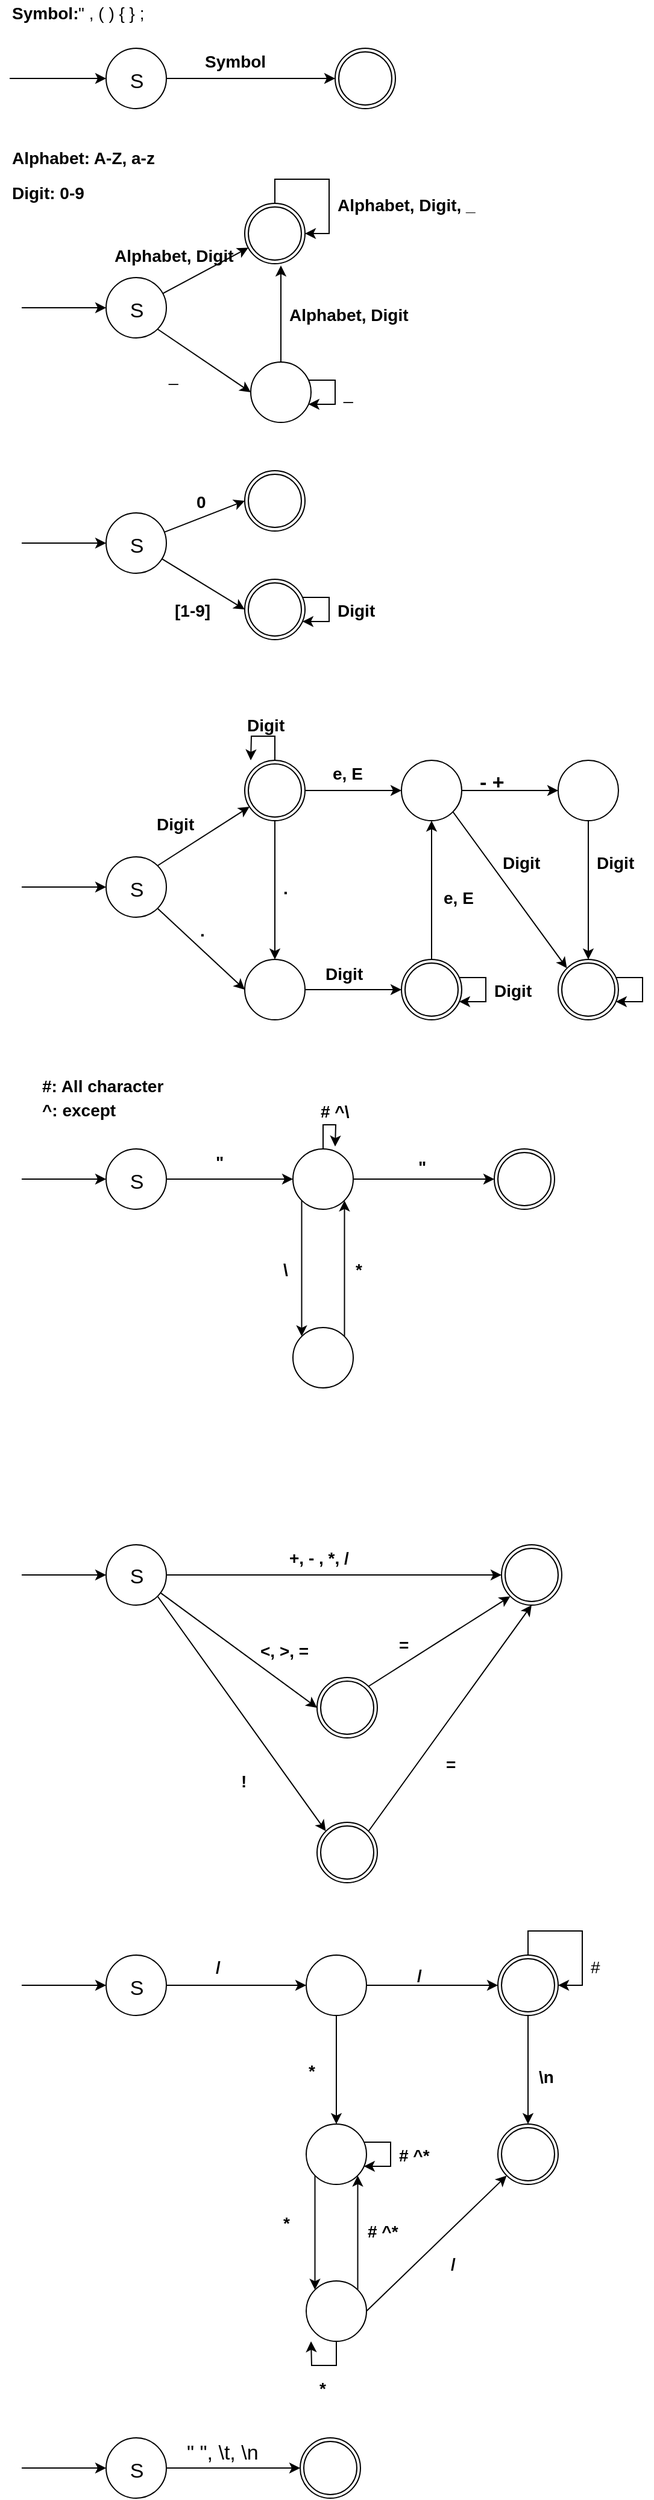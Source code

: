 <mxfile version="10.5.9" type="device"><diagram id="Oktb7jiubbBq7NdCldog" name="Page-1"><mxGraphModel dx="1074" dy="547" grid="1" gridSize="10" guides="1" tooltips="1" connect="1" arrows="1" fold="1" page="1" pageScale="3" pageWidth="850" pageHeight="1100" math="1" shadow="0"><root><mxCell id="0"/><mxCell id="1" parent="0"/><mxCell id="Fi08Y_zdUsk4QBKFSkJw-2" value="" style="endArrow=classic;html=1;fontSize=14;" edge="1" parent="1" target="Fi08Y_zdUsk4QBKFSkJw-5"><mxGeometry width="50" height="50" relative="1" as="geometry"><mxPoint x="120" y="165" as="sourcePoint"/><mxPoint x="115" y="164.5" as="targetPoint"/></mxGeometry></mxCell><mxCell id="Fi08Y_zdUsk4QBKFSkJw-3" value="" style="shape=mxgraph.bpmn.shape;html=1;verticalLabelPosition=bottom;labelBackgroundColor=#ffffff;verticalAlign=top;align=center;perimeter=ellipsePerimeter;outlineConnect=0;outline=throwing;symbol=general;fontSize=14;" vertex="1" parent="1"><mxGeometry x="390" y="140" width="50" height="50" as="geometry"/></mxCell><mxCell id="Fi08Y_zdUsk4QBKFSkJw-4" value="" style="shape=mxgraph.bpmn.shape;html=1;verticalLabelPosition=bottom;labelBackgroundColor=#ffffff;verticalAlign=top;align=center;perimeter=ellipsePerimeter;outlineConnect=0;outline=standard;symbol=general;fontSize=14;" vertex="1" parent="1"><mxGeometry x="200" y="525" width="50" height="50" as="geometry"/></mxCell><mxCell id="Fi08Y_zdUsk4QBKFSkJw-5" value="" style="shape=mxgraph.bpmn.shape;html=1;verticalLabelPosition=bottom;labelBackgroundColor=#ffffff;verticalAlign=top;align=center;perimeter=ellipsePerimeter;outlineConnect=0;outline=standard;symbol=general;fontSize=14;" vertex="1" parent="1"><mxGeometry x="200" y="140" width="50" height="50" as="geometry"/></mxCell><mxCell id="Fi08Y_zdUsk4QBKFSkJw-7" value="" style="endArrow=classic;html=1;exitX=1;exitY=0.5;exitDx=0;exitDy=0;entryX=0;entryY=0.5;entryDx=0;entryDy=0;fontSize=14;" edge="1" parent="1" source="Fi08Y_zdUsk4QBKFSkJw-5" target="Fi08Y_zdUsk4QBKFSkJw-3"><mxGeometry width="50" height="50" relative="1" as="geometry"><mxPoint x="270" y="160" as="sourcePoint"/><mxPoint x="350" y="160" as="targetPoint"/></mxGeometry></mxCell><mxCell id="Fi08Y_zdUsk4QBKFSkJw-8" value="&quot; , ( ) { } ;" style="text;html=1;resizable=0;points=[];autosize=1;align=left;verticalAlign=top;spacingTop=-4;fontSize=14;" vertex="1" parent="1"><mxGeometry x="175" y="100" width="60" height="20" as="geometry"/></mxCell><mxCell id="Fi08Y_zdUsk4QBKFSkJw-9" value="Symbol:" style="text;html=1;resizable=0;points=[];autosize=1;align=left;verticalAlign=top;spacingTop=-4;fontStyle=1;fontSize=14;" vertex="1" parent="1"><mxGeometry x="120" y="100" width="60" height="20" as="geometry"/></mxCell><mxCell id="Fi08Y_zdUsk4QBKFSkJw-10" value="Symbol" style="text;html=1;resizable=0;points=[];autosize=1;align=left;verticalAlign=top;spacingTop=-4;fontStyle=1;fontSize=14;" vertex="1" parent="1"><mxGeometry x="280" y="140" width="60" height="20" as="geometry"/></mxCell><mxCell id="Fi08Y_zdUsk4QBKFSkJw-13" value="Alphabet: A-Z, a-z" style="text;html=1;resizable=0;points=[];autosize=1;align=left;verticalAlign=top;spacingTop=-4;fontStyle=1;fontSize=14;" vertex="1" parent="1"><mxGeometry x="120" y="219.5" width="110" height="20" as="geometry"/></mxCell><mxCell id="Fi08Y_zdUsk4QBKFSkJw-14" value="Digit: 0-9" style="text;html=1;resizable=0;points=[];autosize=1;align=left;verticalAlign=top;spacingTop=-4;fontStyle=1;fontSize=14;" vertex="1" parent="1"><mxGeometry x="120" y="248.5" width="60" height="20" as="geometry"/></mxCell><mxCell id="Fi08Y_zdUsk4QBKFSkJw-15" value="" style="shape=mxgraph.bpmn.shape;html=1;verticalLabelPosition=bottom;labelBackgroundColor=#ffffff;verticalAlign=top;align=center;perimeter=ellipsePerimeter;outlineConnect=0;outline=standard;symbol=general;fontSize=14;" vertex="1" parent="1"><mxGeometry x="200" y="330" width="50" height="50" as="geometry"/></mxCell><mxCell id="Fi08Y_zdUsk4QBKFSkJw-32" style="edgeStyle=orthogonalEdgeStyle;rounded=0;orthogonalLoop=1;jettySize=auto;html=1;fontSize=14;" edge="1" parent="1" source="Fi08Y_zdUsk4QBKFSkJw-16"><mxGeometry relative="1" as="geometry"><mxPoint x="345" y="320" as="targetPoint"/></mxGeometry></mxCell><mxCell id="Fi08Y_zdUsk4QBKFSkJw-16" value="" style="shape=mxgraph.bpmn.shape;html=1;verticalLabelPosition=bottom;labelBackgroundColor=#ffffff;verticalAlign=top;align=center;perimeter=ellipsePerimeter;outlineConnect=0;outline=standard;symbol=general;fontSize=14;" vertex="1" parent="1"><mxGeometry x="320" y="400" width="50" height="50" as="geometry"/></mxCell><mxCell id="Fi08Y_zdUsk4QBKFSkJw-17" value="" style="shape=mxgraph.bpmn.shape;html=1;verticalLabelPosition=bottom;labelBackgroundColor=#ffffff;verticalAlign=top;align=center;perimeter=ellipsePerimeter;outlineConnect=0;outline=throwing;symbol=general;fontSize=14;" vertex="1" parent="1"><mxGeometry x="315" y="268.5" width="50" height="50" as="geometry"/></mxCell><mxCell id="Fi08Y_zdUsk4QBKFSkJw-20" value="" style="endArrow=classic;html=1;fontSize=14;" edge="1" parent="1" source="Fi08Y_zdUsk4QBKFSkJw-15" target="Fi08Y_zdUsk4QBKFSkJw-17"><mxGeometry width="50" height="50" relative="1" as="geometry"><mxPoint x="260" y="354.5" as="sourcePoint"/><mxPoint x="340" y="354.5" as="targetPoint"/></mxGeometry></mxCell><mxCell id="Fi08Y_zdUsk4QBKFSkJw-21" value="" style="endArrow=classic;html=1;exitX=0.855;exitY=0.855;exitDx=0;exitDy=0;exitPerimeter=0;entryX=0;entryY=0.5;entryDx=0;entryDy=0;fontSize=14;" edge="1" parent="1" source="Fi08Y_zdUsk4QBKFSkJw-15" target="Fi08Y_zdUsk4QBKFSkJw-16"><mxGeometry width="50" height="50" relative="1" as="geometry"><mxPoint x="257.065" y="353.248" as="sourcePoint"/><mxPoint x="327.915" y="315.215" as="targetPoint"/></mxGeometry></mxCell><mxCell id="Fi08Y_zdUsk4QBKFSkJw-22" value="" style="endArrow=classic;html=1;entryX=0;entryY=0.5;entryDx=0;entryDy=0;fontSize=14;" edge="1" parent="1" target="Fi08Y_zdUsk4QBKFSkJw-15"><mxGeometry width="50" height="50" relative="1" as="geometry"><mxPoint x="130" y="355" as="sourcePoint"/><mxPoint x="337.915" y="325.215" as="targetPoint"/></mxGeometry></mxCell><mxCell id="Fi08Y_zdUsk4QBKFSkJw-26" value="Alphabet, Digit" style="text;html=1;resizable=0;points=[];autosize=1;align=left;verticalAlign=top;spacingTop=-4;fontStyle=1;fontSize=14;" vertex="1" parent="1"><mxGeometry x="205" y="301" width="90" height="20" as="geometry"/></mxCell><mxCell id="Fi08Y_zdUsk4QBKFSkJw-27" value="_" style="text;html=1;resizable=0;points=[];autosize=1;align=left;verticalAlign=top;spacingTop=-4;fontSize=14;" vertex="1" parent="1"><mxGeometry x="250" y="400" width="20" height="20" as="geometry"/></mxCell><mxCell id="Fi08Y_zdUsk4QBKFSkJw-30" value="_" style="text;html=1;resizable=0;points=[];autosize=1;align=left;verticalAlign=top;spacingTop=-4;fontSize=14;" vertex="1" parent="1"><mxGeometry x="395" y="415" width="20" height="20" as="geometry"/></mxCell><mxCell id="Fi08Y_zdUsk4QBKFSkJw-33" value="Alphabet, Digit" style="text;html=1;resizable=0;points=[];autosize=1;align=left;verticalAlign=top;spacingTop=-4;fontStyle=1;fontSize=14;" vertex="1" parent="1"><mxGeometry x="350" y="349.5" width="90" height="20" as="geometry"/></mxCell><mxCell id="Fi08Y_zdUsk4QBKFSkJw-35" style="edgeStyle=orthogonalEdgeStyle;rounded=0;orthogonalLoop=1;jettySize=auto;html=1;entryX=1;entryY=0.5;entryDx=0;entryDy=0;fontSize=14;" edge="1" parent="1" source="Fi08Y_zdUsk4QBKFSkJw-17" target="Fi08Y_zdUsk4QBKFSkJw-17"><mxGeometry relative="1" as="geometry"/></mxCell><mxCell id="Fi08Y_zdUsk4QBKFSkJw-37" style="edgeStyle=orthogonalEdgeStyle;rounded=0;orthogonalLoop=1;jettySize=auto;html=1;fontSize=14;" edge="1" parent="1" source="Fi08Y_zdUsk4QBKFSkJw-16" target="Fi08Y_zdUsk4QBKFSkJw-16"><mxGeometry relative="1" as="geometry"/></mxCell><mxCell id="Fi08Y_zdUsk4QBKFSkJw-40" value="Alphabet, Digit, _" style="text;html=1;resizable=0;points=[];autosize=1;align=left;verticalAlign=top;spacingTop=-4;fontStyle=1;fontSize=14;" vertex="1" parent="1"><mxGeometry x="390" y="258.5" width="110" height="20" as="geometry"/></mxCell><mxCell id="Fi08Y_zdUsk4QBKFSkJw-41" value="" style="endArrow=classic;html=1;entryX=0;entryY=0.5;entryDx=0;entryDy=0;fontSize=14;" edge="1" parent="1" target="Fi08Y_zdUsk4QBKFSkJw-4"><mxGeometry width="50" height="50" relative="1" as="geometry"><mxPoint x="130" y="550" as="sourcePoint"/><mxPoint x="210" y="394" as="targetPoint"/></mxGeometry></mxCell><mxCell id="Fi08Y_zdUsk4QBKFSkJw-42" value="" style="shape=mxgraph.bpmn.shape;html=1;verticalLabelPosition=bottom;labelBackgroundColor=#ffffff;verticalAlign=top;align=center;perimeter=ellipsePerimeter;outlineConnect=0;outline=throwing;symbol=general;fontSize=14;" vertex="1" parent="1"><mxGeometry x="315" y="490" width="50" height="50" as="geometry"/></mxCell><mxCell id="Fi08Y_zdUsk4QBKFSkJw-43" value="" style="shape=mxgraph.bpmn.shape;html=1;verticalLabelPosition=bottom;labelBackgroundColor=#ffffff;verticalAlign=top;align=center;perimeter=ellipsePerimeter;outlineConnect=0;outline=throwing;symbol=general;fontSize=14;" vertex="1" parent="1"><mxGeometry x="315" y="580" width="50" height="50" as="geometry"/></mxCell><mxCell id="Fi08Y_zdUsk4QBKFSkJw-44" value="" style="endArrow=classic;html=1;entryX=0;entryY=0.5;entryDx=0;entryDy=0;fontSize=14;" edge="1" parent="1" source="Fi08Y_zdUsk4QBKFSkJw-4" target="Fi08Y_zdUsk4QBKFSkJw-42"><mxGeometry width="50" height="50" relative="1" as="geometry"><mxPoint x="140" y="560" as="sourcePoint"/><mxPoint x="210" y="560" as="targetPoint"/></mxGeometry></mxCell><mxCell id="Fi08Y_zdUsk4QBKFSkJw-45" value="" style="endArrow=classic;html=1;entryX=0;entryY=0.5;entryDx=0;entryDy=0;fontSize=14;" edge="1" parent="1" source="Fi08Y_zdUsk4QBKFSkJw-4" target="Fi08Y_zdUsk4QBKFSkJw-43"><mxGeometry width="50" height="50" relative="1" as="geometry"><mxPoint x="140" y="560" as="sourcePoint"/><mxPoint x="210" y="560" as="targetPoint"/></mxGeometry></mxCell><mxCell id="Fi08Y_zdUsk4QBKFSkJw-46" style="edgeStyle=orthogonalEdgeStyle;rounded=0;orthogonalLoop=1;jettySize=auto;html=1;fontSize=14;" edge="1" parent="1" source="Fi08Y_zdUsk4QBKFSkJw-43" target="Fi08Y_zdUsk4QBKFSkJw-43"><mxGeometry relative="1" as="geometry"/></mxCell><mxCell id="Fi08Y_zdUsk4QBKFSkJw-47" value="0" style="text;html=1;resizable=0;points=[];autosize=1;align=left;verticalAlign=top;spacingTop=-4;fontStyle=1;fontSize=14;" vertex="1" parent="1"><mxGeometry x="272.5" y="505" width="20" height="20" as="geometry"/></mxCell><mxCell id="Fi08Y_zdUsk4QBKFSkJw-48" value="[1-9]" style="text;html=1;resizable=0;points=[];autosize=1;align=left;verticalAlign=top;spacingTop=-4;fontStyle=1;fontSize=14;" vertex="1" parent="1"><mxGeometry x="255" y="595" width="40" height="20" as="geometry"/></mxCell><mxCell id="Fi08Y_zdUsk4QBKFSkJw-49" value="Digit" style="text;html=1;resizable=0;points=[];autosize=1;align=left;verticalAlign=top;spacingTop=-4;fontStyle=1;fontSize=14;" vertex="1" parent="1"><mxGeometry x="390" y="595" width="40" height="20" as="geometry"/></mxCell><mxCell id="Fi08Y_zdUsk4QBKFSkJw-51" value="" style="shape=mxgraph.bpmn.shape;html=1;verticalLabelPosition=bottom;labelBackgroundColor=#ffffff;verticalAlign=top;align=center;perimeter=ellipsePerimeter;outlineConnect=0;outline=standard;symbol=general;fontSize=14;" vertex="1" parent="1"><mxGeometry x="200" y="810" width="50" height="50" as="geometry"/></mxCell><mxCell id="Fi08Y_zdUsk4QBKFSkJw-61" style="edgeStyle=orthogonalEdgeStyle;rounded=0;orthogonalLoop=1;jettySize=auto;html=1;entryX=0.5;entryY=0;entryDx=0;entryDy=0;fontSize=14;" edge="1" parent="1" source="Fi08Y_zdUsk4QBKFSkJw-52" target="Fi08Y_zdUsk4QBKFSkJw-53"><mxGeometry relative="1" as="geometry"/></mxCell><mxCell id="Fi08Y_zdUsk4QBKFSkJw-64" style="edgeStyle=orthogonalEdgeStyle;rounded=0;orthogonalLoop=1;jettySize=auto;html=1;entryX=0;entryY=0.5;entryDx=0;entryDy=0;fontSize=14;" edge="1" parent="1" source="Fi08Y_zdUsk4QBKFSkJw-52" target="Fi08Y_zdUsk4QBKFSkJw-55"><mxGeometry relative="1" as="geometry"/></mxCell><mxCell id="Fi08Y_zdUsk4QBKFSkJw-72" style="edgeStyle=orthogonalEdgeStyle;rounded=0;orthogonalLoop=1;jettySize=auto;html=1;fontSize=14;" edge="1" parent="1" source="Fi08Y_zdUsk4QBKFSkJw-52"><mxGeometry relative="1" as="geometry"><mxPoint x="320" y="730" as="targetPoint"/></mxGeometry></mxCell><mxCell id="Fi08Y_zdUsk4QBKFSkJw-52" value="" style="shape=mxgraph.bpmn.shape;html=1;verticalLabelPosition=bottom;labelBackgroundColor=#ffffff;verticalAlign=top;align=center;perimeter=ellipsePerimeter;outlineConnect=0;outline=throwing;symbol=general;fontSize=14;" vertex="1" parent="1"><mxGeometry x="315" y="730" width="50" height="50" as="geometry"/></mxCell><mxCell id="Fi08Y_zdUsk4QBKFSkJw-62" style="edgeStyle=orthogonalEdgeStyle;rounded=0;orthogonalLoop=1;jettySize=auto;html=1;entryX=0;entryY=0.5;entryDx=0;entryDy=0;fontSize=14;" edge="1" parent="1" source="Fi08Y_zdUsk4QBKFSkJw-53" target="Fi08Y_zdUsk4QBKFSkJw-54"><mxGeometry relative="1" as="geometry"/></mxCell><mxCell id="Fi08Y_zdUsk4QBKFSkJw-53" value="" style="shape=mxgraph.bpmn.shape;html=1;verticalLabelPosition=bottom;labelBackgroundColor=#ffffff;verticalAlign=top;align=center;perimeter=ellipsePerimeter;outlineConnect=0;outline=standard;symbol=general;fontSize=14;" vertex="1" parent="1"><mxGeometry x="315" y="895" width="50" height="50" as="geometry"/></mxCell><mxCell id="Fi08Y_zdUsk4QBKFSkJw-63" style="edgeStyle=orthogonalEdgeStyle;rounded=0;orthogonalLoop=1;jettySize=auto;html=1;entryX=0.5;entryY=1;entryDx=0;entryDy=0;fontSize=14;" edge="1" parent="1" source="Fi08Y_zdUsk4QBKFSkJw-54" target="Fi08Y_zdUsk4QBKFSkJw-55"><mxGeometry relative="1" as="geometry"/></mxCell><mxCell id="Fi08Y_zdUsk4QBKFSkJw-54" value="" style="shape=mxgraph.bpmn.shape;html=1;verticalLabelPosition=bottom;labelBackgroundColor=#ffffff;verticalAlign=top;align=center;perimeter=ellipsePerimeter;outlineConnect=0;outline=throwing;symbol=general;fontSize=14;" vertex="1" parent="1"><mxGeometry x="445" y="895" width="50" height="50" as="geometry"/></mxCell><mxCell id="Fi08Y_zdUsk4QBKFSkJw-65" style="edgeStyle=orthogonalEdgeStyle;rounded=0;orthogonalLoop=1;jettySize=auto;html=1;fontSize=14;" edge="1" parent="1" source="Fi08Y_zdUsk4QBKFSkJw-55" target="Fi08Y_zdUsk4QBKFSkJw-56"><mxGeometry relative="1" as="geometry"/></mxCell><mxCell id="Fi08Y_zdUsk4QBKFSkJw-55" value="" style="shape=mxgraph.bpmn.shape;html=1;verticalLabelPosition=bottom;labelBackgroundColor=#ffffff;verticalAlign=top;align=center;perimeter=ellipsePerimeter;outlineConnect=0;outline=standard;symbol=general;fontSize=14;" vertex="1" parent="1"><mxGeometry x="445" y="730" width="50" height="50" as="geometry"/></mxCell><mxCell id="Fi08Y_zdUsk4QBKFSkJw-68" style="edgeStyle=orthogonalEdgeStyle;rounded=0;orthogonalLoop=1;jettySize=auto;html=1;entryX=0.5;entryY=0;entryDx=0;entryDy=0;fontSize=14;" edge="1" parent="1" source="Fi08Y_zdUsk4QBKFSkJw-56" target="Fi08Y_zdUsk4QBKFSkJw-57"><mxGeometry relative="1" as="geometry"/></mxCell><mxCell id="Fi08Y_zdUsk4QBKFSkJw-56" value="" style="shape=mxgraph.bpmn.shape;html=1;verticalLabelPosition=bottom;labelBackgroundColor=#ffffff;verticalAlign=top;align=center;perimeter=ellipsePerimeter;outlineConnect=0;outline=standard;symbol=general;fontSize=14;" vertex="1" parent="1"><mxGeometry x="575" y="730" width="50" height="50" as="geometry"/></mxCell><mxCell id="Fi08Y_zdUsk4QBKFSkJw-57" value="" style="shape=mxgraph.bpmn.shape;html=1;verticalLabelPosition=bottom;labelBackgroundColor=#ffffff;verticalAlign=top;align=center;perimeter=ellipsePerimeter;outlineConnect=0;outline=throwing;symbol=general;fontSize=14;" vertex="1" parent="1"><mxGeometry x="575" y="895" width="50" height="50" as="geometry"/></mxCell><mxCell id="Fi08Y_zdUsk4QBKFSkJw-58" value="" style="endArrow=classic;html=1;entryX=0;entryY=0.5;entryDx=0;entryDy=0;fontSize=14;" edge="1" parent="1" target="Fi08Y_zdUsk4QBKFSkJw-51"><mxGeometry width="50" height="50" relative="1" as="geometry"><mxPoint x="130" y="835" as="sourcePoint"/><mxPoint x="170" y="834.5" as="targetPoint"/></mxGeometry></mxCell><mxCell id="Fi08Y_zdUsk4QBKFSkJw-59" value="" style="endArrow=classic;html=1;exitX=0.855;exitY=0.145;exitDx=0;exitDy=0;exitPerimeter=0;fontSize=14;" edge="1" parent="1" source="Fi08Y_zdUsk4QBKFSkJw-51" target="Fi08Y_zdUsk4QBKFSkJw-52"><mxGeometry width="50" height="50" relative="1" as="geometry"><mxPoint x="140" y="845" as="sourcePoint"/><mxPoint x="210" y="845" as="targetPoint"/></mxGeometry></mxCell><mxCell id="Fi08Y_zdUsk4QBKFSkJw-60" value="" style="endArrow=classic;html=1;exitX=0.855;exitY=0.855;exitDx=0;exitDy=0;exitPerimeter=0;entryX=0;entryY=0.5;entryDx=0;entryDy=0;fontSize=14;" edge="1" parent="1" source="Fi08Y_zdUsk4QBKFSkJw-51" target="Fi08Y_zdUsk4QBKFSkJw-53"><mxGeometry width="50" height="50" relative="1" as="geometry"><mxPoint x="253" y="827" as="sourcePoint"/><mxPoint x="328.935" y="778.464" as="targetPoint"/></mxGeometry></mxCell><mxCell id="Fi08Y_zdUsk4QBKFSkJw-69" style="edgeStyle=orthogonalEdgeStyle;rounded=0;orthogonalLoop=1;jettySize=auto;html=1;fontSize=14;" edge="1" parent="1" source="Fi08Y_zdUsk4QBKFSkJw-57" target="Fi08Y_zdUsk4QBKFSkJw-57"><mxGeometry relative="1" as="geometry"/></mxCell><mxCell id="Fi08Y_zdUsk4QBKFSkJw-70" style="edgeStyle=orthogonalEdgeStyle;rounded=0;orthogonalLoop=1;jettySize=auto;html=1;fontSize=14;" edge="1" parent="1" source="Fi08Y_zdUsk4QBKFSkJw-54" target="Fi08Y_zdUsk4QBKFSkJw-54"><mxGeometry relative="1" as="geometry"/></mxCell><mxCell id="Fi08Y_zdUsk4QBKFSkJw-73" value="Digit" style="text;html=1;resizable=0;points=[];autosize=1;align=left;verticalAlign=top;spacingTop=-4;fontStyle=1;fontSize=14;" vertex="1" parent="1"><mxGeometry x="240" y="772" width="40" height="20" as="geometry"/></mxCell><mxCell id="Fi08Y_zdUsk4QBKFSkJw-74" value="." style="text;html=1;resizable=0;points=[];autosize=1;align=left;verticalAlign=top;spacingTop=-4;fontStyle=1;fontSize=14;" vertex="1" parent="1"><mxGeometry x="276" y="860" width="20" height="20" as="geometry"/></mxCell><mxCell id="Fi08Y_zdUsk4QBKFSkJw-75" value="." style="text;html=1;resizable=0;points=[];autosize=1;align=left;verticalAlign=top;spacingTop=-4;fontStyle=1;fontSize=14;" vertex="1" parent="1"><mxGeometry x="345" y="825" width="20" height="20" as="geometry"/></mxCell><mxCell id="Fi08Y_zdUsk4QBKFSkJw-76" value="Digit" style="text;html=1;resizable=0;points=[];autosize=1;align=left;verticalAlign=top;spacingTop=-4;fontStyle=1;fontSize=14;" vertex="1" parent="1"><mxGeometry x="315" y="690" width="40" height="20" as="geometry"/></mxCell><mxCell id="Fi08Y_zdUsk4QBKFSkJw-77" value="e, E" style="text;html=1;resizable=0;points=[];autosize=1;align=left;verticalAlign=top;spacingTop=-4;fontStyle=1;fontSize=14;" vertex="1" parent="1"><mxGeometry x="386" y="730" width="40" height="20" as="geometry"/></mxCell><mxCell id="Fi08Y_zdUsk4QBKFSkJw-78" value="Digit" style="text;html=1;resizable=0;points=[];autosize=1;align=left;verticalAlign=top;spacingTop=-4;fontStyle=1;fontSize=14;" vertex="1" parent="1"><mxGeometry x="380" y="896" width="40" height="20" as="geometry"/></mxCell><mxCell id="Fi08Y_zdUsk4QBKFSkJw-79" value="Digit" style="text;html=1;resizable=0;points=[];autosize=1;align=left;verticalAlign=top;spacingTop=-4;fontStyle=1;fontSize=14;" vertex="1" parent="1"><mxGeometry x="520" y="910" width="40" height="20" as="geometry"/></mxCell><mxCell id="Fi08Y_zdUsk4QBKFSkJw-82" value="e, E" style="text;html=1;resizable=0;points=[];autosize=1;align=left;verticalAlign=top;spacingTop=-4;fontStyle=1;fontSize=14;" vertex="1" parent="1"><mxGeometry x="478" y="833" width="40" height="20" as="geometry"/></mxCell><mxCell id="Fi08Y_zdUsk4QBKFSkJw-83" value="- +&amp;nbsp;" style="text;html=1;resizable=0;points=[];autosize=1;align=left;verticalAlign=top;spacingTop=-4;fontSize=17;fontStyle=1" vertex="1" parent="1"><mxGeometry x="508" y="736" width="40" height="20" as="geometry"/></mxCell><mxCell id="Fi08Y_zdUsk4QBKFSkJw-87" value="" style="endArrow=classic;html=1;entryX=0.145;entryY=0.145;entryDx=0;entryDy=0;entryPerimeter=0;exitX=0.855;exitY=0.855;exitDx=0;exitDy=0;exitPerimeter=0;fontSize=14;" edge="1" parent="1" source="Fi08Y_zdUsk4QBKFSkJw-55" target="Fi08Y_zdUsk4QBKFSkJw-57"><mxGeometry width="50" height="50" relative="1" as="geometry"><mxPoint x="120" y="905.5" as="sourcePoint"/><mxPoint x="190" y="905.5" as="targetPoint"/></mxGeometry></mxCell><mxCell id="Fi08Y_zdUsk4QBKFSkJw-88" value="Digit" style="text;html=1;resizable=0;points=[];autosize=1;align=left;verticalAlign=top;spacingTop=-4;fontStyle=1;fontSize=14;" vertex="1" parent="1"><mxGeometry x="527" y="804" width="40" height="20" as="geometry"/></mxCell><mxCell id="Fi08Y_zdUsk4QBKFSkJw-89" value="Digit" style="text;html=1;resizable=0;points=[];autosize=1;align=left;verticalAlign=top;spacingTop=-4;fontStyle=1;fontSize=14;" vertex="1" parent="1"><mxGeometry x="605" y="804" width="40" height="20" as="geometry"/></mxCell><mxCell id="Fi08Y_zdUsk4QBKFSkJw-97" style="edgeStyle=orthogonalEdgeStyle;rounded=0;orthogonalLoop=1;jettySize=auto;html=1;entryX=0;entryY=0.5;entryDx=0;entryDy=0;fontSize=14;" edge="1" parent="1" source="Fi08Y_zdUsk4QBKFSkJw-90" target="Fi08Y_zdUsk4QBKFSkJw-92"><mxGeometry relative="1" as="geometry"/></mxCell><mxCell id="Fi08Y_zdUsk4QBKFSkJw-90" value="" style="shape=mxgraph.bpmn.shape;html=1;verticalLabelPosition=bottom;labelBackgroundColor=#ffffff;verticalAlign=top;align=center;perimeter=ellipsePerimeter;outlineConnect=0;outline=standard;symbol=general;fontSize=14;" vertex="1" parent="1"><mxGeometry x="200" y="1052" width="50" height="50" as="geometry"/></mxCell><mxCell id="Fi08Y_zdUsk4QBKFSkJw-91" value="" style="endArrow=classic;html=1;entryX=0;entryY=0.5;entryDx=0;entryDy=0;fontSize=14;" edge="1" target="Fi08Y_zdUsk4QBKFSkJw-90" parent="1"><mxGeometry width="50" height="50" relative="1" as="geometry"><mxPoint x="130" y="1077" as="sourcePoint"/><mxPoint x="210" y="921" as="targetPoint"/></mxGeometry></mxCell><mxCell id="Fi08Y_zdUsk4QBKFSkJw-103" style="edgeStyle=orthogonalEdgeStyle;rounded=0;orthogonalLoop=1;jettySize=auto;html=1;fontSize=14;" edge="1" parent="1" source="Fi08Y_zdUsk4QBKFSkJw-92" target="Fi08Y_zdUsk4QBKFSkJw-94"><mxGeometry relative="1" as="geometry"/></mxCell><mxCell id="Fi08Y_zdUsk4QBKFSkJw-110" style="edgeStyle=orthogonalEdgeStyle;rounded=0;orthogonalLoop=1;jettySize=auto;html=1;fontSize=14;" edge="1" parent="1" source="Fi08Y_zdUsk4QBKFSkJw-92"><mxGeometry relative="1" as="geometry"><mxPoint x="390" y="1050" as="targetPoint"/></mxGeometry></mxCell><mxCell id="Fi08Y_zdUsk4QBKFSkJw-92" value="" style="shape=mxgraph.bpmn.shape;html=1;verticalLabelPosition=bottom;labelBackgroundColor=#ffffff;verticalAlign=top;align=center;perimeter=ellipsePerimeter;outlineConnect=0;outline=standard;symbol=general;fontSize=14;" vertex="1" parent="1"><mxGeometry x="355" y="1052" width="50" height="50" as="geometry"/></mxCell><mxCell id="Fi08Y_zdUsk4QBKFSkJw-93" value="" style="shape=mxgraph.bpmn.shape;html=1;verticalLabelPosition=bottom;labelBackgroundColor=#ffffff;verticalAlign=top;align=center;perimeter=ellipsePerimeter;outlineConnect=0;outline=standard;symbol=general;fontSize=14;" vertex="1" parent="1"><mxGeometry x="355" y="1200" width="50" height="50" as="geometry"/></mxCell><mxCell id="Fi08Y_zdUsk4QBKFSkJw-94" value="" style="shape=mxgraph.bpmn.shape;html=1;verticalLabelPosition=bottom;labelBackgroundColor=#ffffff;verticalAlign=top;align=center;perimeter=ellipsePerimeter;outlineConnect=0;outline=throwing;symbol=general;fontSize=14;" vertex="1" parent="1"><mxGeometry x="522" y="1052" width="50" height="50" as="geometry"/></mxCell><mxCell id="Fi08Y_zdUsk4QBKFSkJw-101" value="" style="endArrow=classic;html=1;entryX=0.145;entryY=0.145;entryDx=0;entryDy=0;entryPerimeter=0;exitX=0.145;exitY=0.855;exitDx=0;exitDy=0;exitPerimeter=0;fontSize=14;" edge="1" parent="1" source="Fi08Y_zdUsk4QBKFSkJw-92" target="Fi08Y_zdUsk4QBKFSkJw-93"><mxGeometry width="50" height="50" relative="1" as="geometry"><mxPoint x="260" y="1150" as="sourcePoint"/><mxPoint x="330" y="1150" as="targetPoint"/></mxGeometry></mxCell><mxCell id="Fi08Y_zdUsk4QBKFSkJw-102" value="" style="endArrow=classic;html=1;exitX=0.855;exitY=0.145;exitDx=0;exitDy=0;exitPerimeter=0;entryX=0.855;entryY=0.855;entryDx=0;entryDy=0;entryPerimeter=0;fontSize=14;" edge="1" parent="1" source="Fi08Y_zdUsk4QBKFSkJw-93" target="Fi08Y_zdUsk4QBKFSkJw-92"><mxGeometry width="50" height="50" relative="1" as="geometry"><mxPoint x="372" y="1105" as="sourcePoint"/><mxPoint x="470" y="1160" as="targetPoint"/></mxGeometry></mxCell><mxCell id="Fi08Y_zdUsk4QBKFSkJw-104" value="&quot;" style="text;html=1;resizable=0;points=[];autosize=1;align=left;verticalAlign=top;spacingTop=-4;fontStyle=1;fontSize=14;" vertex="1" parent="1"><mxGeometry x="289" y="1052" width="20" height="20" as="geometry"/></mxCell><mxCell id="Fi08Y_zdUsk4QBKFSkJw-105" value="\" style="text;html=1;resizable=0;points=[];autosize=1;align=left;verticalAlign=top;spacingTop=-4;fontStyle=1;fontSize=14;" vertex="1" parent="1"><mxGeometry x="345" y="1141" width="20" height="20" as="geometry"/></mxCell><mxCell id="Fi08Y_zdUsk4QBKFSkJw-106" value="*" style="text;html=1;resizable=0;points=[];autosize=1;align=left;verticalAlign=top;spacingTop=-4;fontStyle=1;fontSize=14;" vertex="1" parent="1"><mxGeometry x="405" y="1141" width="20" height="20" as="geometry"/></mxCell><mxCell id="Fi08Y_zdUsk4QBKFSkJw-107" value="&quot;" style="text;html=1;resizable=0;points=[];autosize=1;align=left;verticalAlign=top;spacingTop=-4;fontStyle=1;fontSize=14;" vertex="1" parent="1"><mxGeometry x="457" y="1056" width="20" height="20" as="geometry"/></mxCell><mxCell id="Fi08Y_zdUsk4QBKFSkJw-111" value="# ^\" style="text;html=1;resizable=0;points=[];autosize=1;align=left;verticalAlign=top;spacingTop=-4;fontStyle=1;fontSize=14;" vertex="1" parent="1"><mxGeometry x="376" y="1010" width="30" height="20" as="geometry"/></mxCell><mxCell id="Fi08Y_zdUsk4QBKFSkJw-114" value="#: All character" style="text;html=1;resizable=0;points=[];autosize=1;align=left;verticalAlign=top;spacingTop=-4;fontStyle=1;fontSize=14;" vertex="1" parent="1"><mxGeometry x="145" y="989" width="100" height="20" as="geometry"/></mxCell><mxCell id="Fi08Y_zdUsk4QBKFSkJw-115" value="^: except" style="text;html=1;resizable=0;points=[];autosize=1;align=left;verticalAlign=top;spacingTop=-4;fontStyle=1;fontSize=14;" vertex="1" parent="1"><mxGeometry x="145" y="1009" width="60" height="20" as="geometry"/></mxCell><mxCell id="Fi08Y_zdUsk4QBKFSkJw-117" value="" style="endArrow=classic;html=1;entryX=0;entryY=0.5;entryDx=0;entryDy=0;fontSize=14;" edge="1" target="Fi08Y_zdUsk4QBKFSkJw-118" parent="1"><mxGeometry width="50" height="50" relative="1" as="geometry"><mxPoint x="130" y="1405" as="sourcePoint"/><mxPoint x="210" y="1249" as="targetPoint"/></mxGeometry></mxCell><mxCell id="Fi08Y_zdUsk4QBKFSkJw-118" value="" style="shape=mxgraph.bpmn.shape;html=1;verticalLabelPosition=bottom;labelBackgroundColor=#ffffff;verticalAlign=top;align=center;perimeter=ellipsePerimeter;outlineConnect=0;outline=standard;symbol=general;fontSize=14;" vertex="1" parent="1"><mxGeometry x="200" y="1380" width="50" height="50" as="geometry"/></mxCell><mxCell id="Fi08Y_zdUsk4QBKFSkJw-119" value="" style="shape=mxgraph.bpmn.shape;html=1;verticalLabelPosition=bottom;labelBackgroundColor=#ffffff;verticalAlign=top;align=center;perimeter=ellipsePerimeter;outlineConnect=0;outline=throwing;symbol=general;fontSize=14;" vertex="1" parent="1"><mxGeometry x="528" y="1380" width="50" height="50" as="geometry"/></mxCell><mxCell id="Fi08Y_zdUsk4QBKFSkJw-120" value="" style="shape=mxgraph.bpmn.shape;html=1;verticalLabelPosition=bottom;labelBackgroundColor=#ffffff;verticalAlign=top;align=center;perimeter=ellipsePerimeter;outlineConnect=0;outline=throwing;symbol=general;fontSize=14;" vertex="1" parent="1"><mxGeometry x="375" y="1490" width="50" height="50" as="geometry"/></mxCell><mxCell id="Fi08Y_zdUsk4QBKFSkJw-121" value="" style="shape=mxgraph.bpmn.shape;html=1;verticalLabelPosition=bottom;labelBackgroundColor=#ffffff;verticalAlign=top;align=center;perimeter=ellipsePerimeter;outlineConnect=0;outline=throwing;symbol=general;fontSize=14;" vertex="1" parent="1"><mxGeometry x="375" y="1610" width="50" height="50" as="geometry"/></mxCell><mxCell id="Fi08Y_zdUsk4QBKFSkJw-122" value="" style="endArrow=classic;html=1;entryX=0.145;entryY=0.145;entryDx=0;entryDy=0;entryPerimeter=0;exitX=0.855;exitY=0.855;exitDx=0;exitDy=0;exitPerimeter=0;fontSize=14;" edge="1" parent="1" source="Fi08Y_zdUsk4QBKFSkJw-118" target="Fi08Y_zdUsk4QBKFSkJw-121"><mxGeometry width="50" height="50" relative="1" as="geometry"><mxPoint x="140" y="1415" as="sourcePoint"/><mxPoint x="210" y="1415" as="targetPoint"/></mxGeometry></mxCell><mxCell id="Fi08Y_zdUsk4QBKFSkJw-123" value="" style="endArrow=classic;html=1;entryX=0;entryY=0.5;entryDx=0;entryDy=0;fontSize=14;" edge="1" parent="1" source="Fi08Y_zdUsk4QBKFSkJw-118" target="Fi08Y_zdUsk4QBKFSkJw-120"><mxGeometry width="50" height="50" relative="1" as="geometry"><mxPoint x="253" y="1433" as="sourcePoint"/><mxPoint x="392" y="1627" as="targetPoint"/></mxGeometry></mxCell><mxCell id="Fi08Y_zdUsk4QBKFSkJw-124" value="" style="endArrow=classic;html=1;entryX=0;entryY=0.5;entryDx=0;entryDy=0;exitX=1;exitY=0.5;exitDx=0;exitDy=0;fontSize=14;" edge="1" parent="1" source="Fi08Y_zdUsk4QBKFSkJw-118" target="Fi08Y_zdUsk4QBKFSkJw-119"><mxGeometry width="50" height="50" relative="1" as="geometry"><mxPoint x="255.16" y="1429.784" as="sourcePoint"/><mxPoint x="385" y="1525" as="targetPoint"/></mxGeometry></mxCell><mxCell id="Fi08Y_zdUsk4QBKFSkJw-125" value="" style="endArrow=classic;html=1;entryX=0.145;entryY=0.855;entryDx=0;entryDy=0;entryPerimeter=0;exitX=0.855;exitY=0.145;exitDx=0;exitDy=0;exitPerimeter=0;fontSize=14;" edge="1" parent="1" source="Fi08Y_zdUsk4QBKFSkJw-120" target="Fi08Y_zdUsk4QBKFSkJw-119"><mxGeometry width="50" height="50" relative="1" as="geometry"><mxPoint x="140" y="1415" as="sourcePoint"/><mxPoint x="210" y="1415" as="targetPoint"/></mxGeometry></mxCell><mxCell id="Fi08Y_zdUsk4QBKFSkJw-126" value="" style="endArrow=classic;html=1;entryX=0.5;entryY=1;entryDx=0;entryDy=0;exitX=0.855;exitY=0.145;exitDx=0;exitDy=0;exitPerimeter=0;fontSize=14;" edge="1" parent="1" source="Fi08Y_zdUsk4QBKFSkJw-121" target="Fi08Y_zdUsk4QBKFSkJw-119"><mxGeometry width="50" height="50" relative="1" as="geometry"><mxPoint x="140" y="1415" as="sourcePoint"/><mxPoint x="210" y="1415" as="targetPoint"/></mxGeometry></mxCell><mxCell id="Fi08Y_zdUsk4QBKFSkJw-127" value="+, - , *, /" style="text;html=1;resizable=0;points=[];autosize=1;align=left;verticalAlign=top;spacingTop=-4;fontStyle=1;fontSize=14;" vertex="1" parent="1"><mxGeometry x="350" y="1380" width="60" height="20" as="geometry"/></mxCell><mxCell id="Fi08Y_zdUsk4QBKFSkJw-129" value="&amp;lt;, &amp;gt;, =" style="text;html=1;resizable=0;points=[];autosize=1;align=left;verticalAlign=top;spacingTop=-4;fontStyle=1;fontSize=14;" vertex="1" parent="1"><mxGeometry x="326" y="1457" width="50" height="20" as="geometry"/></mxCell><mxCell id="Fi08Y_zdUsk4QBKFSkJw-130" value="=" style="text;html=1;resizable=0;points=[];autosize=1;align=left;verticalAlign=top;spacingTop=-4;fontStyle=1;fontSize=14;" vertex="1" parent="1"><mxGeometry x="441" y="1452" width="20" height="20" as="geometry"/></mxCell><mxCell id="Fi08Y_zdUsk4QBKFSkJw-131" value="!" style="text;html=1;resizable=0;points=[];autosize=1;align=left;verticalAlign=top;spacingTop=-4;fontStyle=1;fontSize=14;" vertex="1" parent="1"><mxGeometry x="310" y="1565" width="20" height="20" as="geometry"/></mxCell><mxCell id="Fi08Y_zdUsk4QBKFSkJw-133" value="=" style="text;html=1;resizable=0;points=[];autosize=1;align=left;verticalAlign=top;spacingTop=-4;fontStyle=1;fontSize=14;" vertex="1" parent="1"><mxGeometry x="480" y="1551" width="20" height="20" as="geometry"/></mxCell><mxCell id="Fi08Y_zdUsk4QBKFSkJw-141" style="edgeStyle=orthogonalEdgeStyle;rounded=0;orthogonalLoop=1;jettySize=auto;html=1;fontSize=14;" edge="1" parent="1" source="Fi08Y_zdUsk4QBKFSkJw-134" target="Fi08Y_zdUsk4QBKFSkJw-136"><mxGeometry relative="1" as="geometry"/></mxCell><mxCell id="Fi08Y_zdUsk4QBKFSkJw-134" value="" style="shape=mxgraph.bpmn.shape;html=1;verticalLabelPosition=bottom;labelBackgroundColor=#ffffff;verticalAlign=top;align=center;perimeter=ellipsePerimeter;outlineConnect=0;outline=standard;symbol=general;fontSize=14;" vertex="1" parent="1"><mxGeometry x="200" y="1720" width="50" height="50" as="geometry"/></mxCell><mxCell id="Fi08Y_zdUsk4QBKFSkJw-135" value="" style="endArrow=classic;html=1;entryX=0;entryY=0.5;entryDx=0;entryDy=0;fontSize=14;" edge="1" target="Fi08Y_zdUsk4QBKFSkJw-134" parent="1"><mxGeometry width="50" height="50" relative="1" as="geometry"><mxPoint x="130" y="1745" as="sourcePoint"/><mxPoint x="210" y="1589" as="targetPoint"/></mxGeometry></mxCell><mxCell id="Fi08Y_zdUsk4QBKFSkJw-142" style="edgeStyle=orthogonalEdgeStyle;rounded=0;orthogonalLoop=1;jettySize=auto;html=1;fontSize=14;" edge="1" parent="1" source="Fi08Y_zdUsk4QBKFSkJw-136" target="Fi08Y_zdUsk4QBKFSkJw-138"><mxGeometry relative="1" as="geometry"/></mxCell><mxCell id="Fi08Y_zdUsk4QBKFSkJw-143" style="edgeStyle=orthogonalEdgeStyle;rounded=0;orthogonalLoop=1;jettySize=auto;html=1;entryX=0;entryY=0.5;entryDx=0;entryDy=0;fontSize=14;" edge="1" parent="1" source="Fi08Y_zdUsk4QBKFSkJw-136" target="Fi08Y_zdUsk4QBKFSkJw-137"><mxGeometry relative="1" as="geometry"/></mxCell><mxCell id="Fi08Y_zdUsk4QBKFSkJw-136" value="" style="shape=mxgraph.bpmn.shape;html=1;verticalLabelPosition=bottom;labelBackgroundColor=#ffffff;verticalAlign=top;align=center;perimeter=ellipsePerimeter;outlineConnect=0;outline=standard;symbol=general;fontSize=14;" vertex="1" parent="1"><mxGeometry x="366" y="1720" width="50" height="50" as="geometry"/></mxCell><mxCell id="Fi08Y_zdUsk4QBKFSkJw-144" style="edgeStyle=orthogonalEdgeStyle;rounded=0;orthogonalLoop=1;jettySize=auto;html=1;entryX=0.5;entryY=0;entryDx=0;entryDy=0;fontSize=14;" edge="1" parent="1" source="Fi08Y_zdUsk4QBKFSkJw-137" target="Fi08Y_zdUsk4QBKFSkJw-140"><mxGeometry relative="1" as="geometry"/></mxCell><mxCell id="Fi08Y_zdUsk4QBKFSkJw-137" value="" style="shape=mxgraph.bpmn.shape;html=1;verticalLabelPosition=bottom;labelBackgroundColor=#ffffff;verticalAlign=top;align=center;perimeter=ellipsePerimeter;outlineConnect=0;outline=throwing;symbol=general;fontSize=14;" vertex="1" parent="1"><mxGeometry x="525" y="1720" width="50" height="50" as="geometry"/></mxCell><mxCell id="Fi08Y_zdUsk4QBKFSkJw-138" value="" style="shape=mxgraph.bpmn.shape;html=1;verticalLabelPosition=bottom;labelBackgroundColor=#ffffff;verticalAlign=top;align=center;perimeter=ellipsePerimeter;outlineConnect=0;outline=standard;symbol=general;fontSize=14;" vertex="1" parent="1"><mxGeometry x="366" y="1860" width="50" height="50" as="geometry"/></mxCell><mxCell id="Fi08Y_zdUsk4QBKFSkJw-158" style="edgeStyle=orthogonalEdgeStyle;rounded=0;orthogonalLoop=1;jettySize=auto;html=1;fontSize=14;" edge="1" parent="1" source="Fi08Y_zdUsk4QBKFSkJw-139"><mxGeometry relative="1" as="geometry"><mxPoint x="370" y="2040" as="targetPoint"/></mxGeometry></mxCell><mxCell id="Fi08Y_zdUsk4QBKFSkJw-139" value="" style="shape=mxgraph.bpmn.shape;html=1;verticalLabelPosition=bottom;labelBackgroundColor=#ffffff;verticalAlign=top;align=center;perimeter=ellipsePerimeter;outlineConnect=0;outline=standard;symbol=general;fontSize=14;" vertex="1" parent="1"><mxGeometry x="366" y="1990" width="50" height="50" as="geometry"/></mxCell><mxCell id="Fi08Y_zdUsk4QBKFSkJw-140" value="" style="shape=mxgraph.bpmn.shape;html=1;verticalLabelPosition=bottom;labelBackgroundColor=#ffffff;verticalAlign=top;align=center;perimeter=ellipsePerimeter;outlineConnect=0;outline=throwing;symbol=general;fontSize=14;" vertex="1" parent="1"><mxGeometry x="525" y="1860" width="50" height="50" as="geometry"/></mxCell><mxCell id="Fi08Y_zdUsk4QBKFSkJw-146" style="edgeStyle=orthogonalEdgeStyle;rounded=0;orthogonalLoop=1;jettySize=auto;html=1;fontSize=14;" edge="1" parent="1" source="Fi08Y_zdUsk4QBKFSkJw-138" target="Fi08Y_zdUsk4QBKFSkJw-138"><mxGeometry relative="1" as="geometry"/></mxCell><mxCell id="Fi08Y_zdUsk4QBKFSkJw-147" style="edgeStyle=orthogonalEdgeStyle;rounded=0;orthogonalLoop=1;jettySize=auto;html=1;entryX=1;entryY=0.5;entryDx=0;entryDy=0;fontSize=14;" edge="1" parent="1" source="Fi08Y_zdUsk4QBKFSkJw-137" target="Fi08Y_zdUsk4QBKFSkJw-137"><mxGeometry relative="1" as="geometry"/></mxCell><mxCell id="Fi08Y_zdUsk4QBKFSkJw-148" value="" style="endArrow=classic;html=1;exitX=0.145;exitY=0.855;exitDx=0;exitDy=0;exitPerimeter=0;entryX=0.145;entryY=0.145;entryDx=0;entryDy=0;entryPerimeter=0;fontSize=14;" edge="1" parent="1" source="Fi08Y_zdUsk4QBKFSkJw-138" target="Fi08Y_zdUsk4QBKFSkJw-139"><mxGeometry width="50" height="50" relative="1" as="geometry"><mxPoint x="245" y="1980" as="sourcePoint"/><mxPoint x="391" y="1970" as="targetPoint"/></mxGeometry></mxCell><mxCell id="Fi08Y_zdUsk4QBKFSkJw-149" value="" style="endArrow=classic;html=1;entryX=0.855;entryY=0.855;entryDx=0;entryDy=0;entryPerimeter=0;exitX=0.855;exitY=0.145;exitDx=0;exitDy=0;exitPerimeter=0;fontSize=14;" edge="1" parent="1" source="Fi08Y_zdUsk4QBKFSkJw-139" target="Fi08Y_zdUsk4QBKFSkJw-138"><mxGeometry width="50" height="50" relative="1" as="geometry"><mxPoint x="429.5" y="2004" as="sourcePoint"/><mxPoint x="429.5" y="1910" as="targetPoint"/></mxGeometry></mxCell><mxCell id="Fi08Y_zdUsk4QBKFSkJw-150" value="/" style="text;html=1;resizable=0;points=[];autosize=1;align=left;verticalAlign=top;spacingTop=-4;fontStyle=1;fontSize=14;" vertex="1" parent="1"><mxGeometry x="289" y="1719" width="20" height="20" as="geometry"/></mxCell><mxCell id="Fi08Y_zdUsk4QBKFSkJw-151" value="&lt;b style=&quot;font-size: 14px;&quot;&gt;/&lt;/b&gt;" style="text;html=1;resizable=0;points=[];autosize=1;align=left;verticalAlign=top;spacingTop=-4;fontSize=14;" vertex="1" parent="1"><mxGeometry x="456" y="1726" width="20" height="20" as="geometry"/></mxCell><mxCell id="Fi08Y_zdUsk4QBKFSkJw-153" value="*" style="text;html=1;resizable=0;points=[];autosize=1;align=left;verticalAlign=top;spacingTop=-4;fontStyle=1;fontSize=14;" vertex="1" parent="1"><mxGeometry x="345" y="1931" width="20" height="20" as="geometry"/></mxCell><mxCell id="Fi08Y_zdUsk4QBKFSkJw-154" value="*" style="text;html=1;resizable=0;points=[];autosize=1;align=left;verticalAlign=top;spacingTop=-4;fontStyle=1;fontSize=14;" vertex="1" parent="1"><mxGeometry x="366" y="1805" width="20" height="20" as="geometry"/></mxCell><mxCell id="Fi08Y_zdUsk4QBKFSkJw-155" value="# ^*" style="text;html=1;resizable=0;points=[];autosize=1;align=left;verticalAlign=top;spacingTop=-4;fontStyle=1;fontSize=14;" vertex="1" parent="1"><mxGeometry x="415" y="1938" width="40" height="20" as="geometry"/></mxCell><mxCell id="Fi08Y_zdUsk4QBKFSkJw-156" value="# ^*" style="text;html=1;resizable=0;points=[];autosize=1;align=left;verticalAlign=top;spacingTop=-4;fontStyle=1;fontSize=14;" vertex="1" parent="1"><mxGeometry x="441" y="1875" width="40" height="20" as="geometry"/></mxCell><mxCell id="Fi08Y_zdUsk4QBKFSkJw-159" value="*" style="text;html=1;resizable=0;points=[];autosize=1;align=left;verticalAlign=top;spacingTop=-4;fontStyle=1;fontSize=14;" vertex="1" parent="1"><mxGeometry x="375" y="2068" width="20" height="20" as="geometry"/></mxCell><mxCell id="Fi08Y_zdUsk4QBKFSkJw-160" value="" style="endArrow=classic;html=1;entryX=0.145;entryY=0.855;entryDx=0;entryDy=0;entryPerimeter=0;exitX=1;exitY=0.5;exitDx=0;exitDy=0;fontSize=14;" edge="1" parent="1" source="Fi08Y_zdUsk4QBKFSkJw-139" target="Fi08Y_zdUsk4QBKFSkJw-140"><mxGeometry width="50" height="50" relative="1" as="geometry"><mxPoint x="140" y="1755" as="sourcePoint"/><mxPoint x="210" y="1755" as="targetPoint"/></mxGeometry></mxCell><mxCell id="Fi08Y_zdUsk4QBKFSkJw-161" value="/" style="text;html=1;resizable=0;points=[];autosize=1;align=left;verticalAlign=top;spacingTop=-4;fontStyle=1;fontSize=14;" vertex="1" parent="1"><mxGeometry x="484" y="1965" width="20" height="20" as="geometry"/></mxCell><mxCell id="Fi08Y_zdUsk4QBKFSkJw-162" value="#" style="text;html=1;resizable=0;points=[];autosize=1;align=left;verticalAlign=top;spacingTop=-4;fontSize=14;" vertex="1" parent="1"><mxGeometry x="600" y="1719" width="20" height="20" as="geometry"/></mxCell><mxCell id="Fi08Y_zdUsk4QBKFSkJw-163" value="\n" style="text;html=1;resizable=0;points=[];autosize=1;align=left;verticalAlign=top;spacingTop=-4;fontStyle=1;fontSize=14;" vertex="1" parent="1"><mxGeometry x="557" y="1810" width="30" height="20" as="geometry"/></mxCell><mxCell id="Fi08Y_zdUsk4QBKFSkJw-166" value="S" style="text;html=1;resizable=0;points=[];autosize=1;align=center;verticalAlign=top;spacingTop=-4;fontSize=17;" vertex="1" parent="1"><mxGeometry x="210" y="345" width="30" height="20" as="geometry"/></mxCell><mxCell id="Fi08Y_zdUsk4QBKFSkJw-169" value="S" style="text;html=1;resizable=0;points=[];autosize=1;align=center;verticalAlign=top;spacingTop=-4;fontSize=17;" vertex="1" parent="1"><mxGeometry x="210" y="155" width="30" height="20" as="geometry"/></mxCell><mxCell id="Fi08Y_zdUsk4QBKFSkJw-170" value="S" style="text;html=1;resizable=0;points=[];autosize=1;align=center;verticalAlign=top;spacingTop=-4;fontSize=17;" vertex="1" parent="1"><mxGeometry x="210" y="540" width="30" height="20" as="geometry"/></mxCell><mxCell id="Fi08Y_zdUsk4QBKFSkJw-171" value="S" style="text;html=1;resizable=0;points=[];autosize=1;align=center;verticalAlign=top;spacingTop=-4;fontSize=17;" vertex="1" parent="1"><mxGeometry x="210" y="825" width="30" height="20" as="geometry"/></mxCell><mxCell id="Fi08Y_zdUsk4QBKFSkJw-172" value="S" style="text;html=1;resizable=0;points=[];autosize=1;align=center;verticalAlign=top;spacingTop=-4;fontSize=17;" vertex="1" parent="1"><mxGeometry x="210" y="1067" width="30" height="20" as="geometry"/></mxCell><mxCell id="Fi08Y_zdUsk4QBKFSkJw-173" value="S" style="text;html=1;resizable=0;points=[];autosize=1;align=center;verticalAlign=top;spacingTop=-4;fontSize=17;" vertex="1" parent="1"><mxGeometry x="210" y="1393.5" width="30" height="20" as="geometry"/></mxCell><mxCell id="Fi08Y_zdUsk4QBKFSkJw-174" value="S" style="text;html=1;resizable=0;points=[];autosize=1;align=center;verticalAlign=top;spacingTop=-4;fontSize=17;" vertex="1" parent="1"><mxGeometry x="210" y="1735" width="30" height="20" as="geometry"/></mxCell><mxCell id="Fi08Y_zdUsk4QBKFSkJw-178" style="edgeStyle=orthogonalEdgeStyle;rounded=0;orthogonalLoop=1;jettySize=auto;html=1;fontSize=17;entryX=0;entryY=0.5;entryDx=0;entryDy=0;" edge="1" parent="1" source="Fi08Y_zdUsk4QBKFSkJw-175" target="Fi08Y_zdUsk4QBKFSkJw-179"><mxGeometry relative="1" as="geometry"><mxPoint x="350" y="2145" as="targetPoint"/></mxGeometry></mxCell><mxCell id="Fi08Y_zdUsk4QBKFSkJw-175" value="" style="shape=mxgraph.bpmn.shape;html=1;verticalLabelPosition=bottom;labelBackgroundColor=#ffffff;verticalAlign=top;align=center;perimeter=ellipsePerimeter;outlineConnect=0;outline=standard;symbol=general;fontSize=14;" vertex="1" parent="1"><mxGeometry x="200" y="2120" width="50" height="50" as="geometry"/></mxCell><mxCell id="Fi08Y_zdUsk4QBKFSkJw-176" value="S" style="text;html=1;resizable=0;points=[];autosize=1;align=center;verticalAlign=top;spacingTop=-4;fontSize=17;" vertex="1" parent="1"><mxGeometry x="210" y="2135" width="30" height="20" as="geometry"/></mxCell><mxCell id="Fi08Y_zdUsk4QBKFSkJw-177" value="" style="endArrow=classic;html=1;entryX=0;entryY=0.5;entryDx=0;entryDy=0;fontSize=14;" edge="1" parent="1"><mxGeometry width="50" height="50" relative="1" as="geometry"><mxPoint x="130" y="2145" as="sourcePoint"/><mxPoint x="200" y="2145" as="targetPoint"/></mxGeometry></mxCell><mxCell id="Fi08Y_zdUsk4QBKFSkJw-179" value="" style="shape=mxgraph.bpmn.shape;html=1;verticalLabelPosition=bottom;labelBackgroundColor=#ffffff;verticalAlign=top;align=center;perimeter=ellipsePerimeter;outlineConnect=0;outline=throwing;symbol=general;fontSize=14;" vertex="1" parent="1"><mxGeometry x="361" y="2120" width="50" height="50" as="geometry"/></mxCell><mxCell id="Fi08Y_zdUsk4QBKFSkJw-180" value="&quot; &quot;, \t, \n" style="text;html=1;resizable=0;points=[];autosize=1;align=left;verticalAlign=top;spacingTop=-4;fontSize=17;" vertex="1" parent="1"><mxGeometry x="265" y="2120" width="80" height="20" as="geometry"/></mxCell></root></mxGraphModel></diagram></mxfile>
